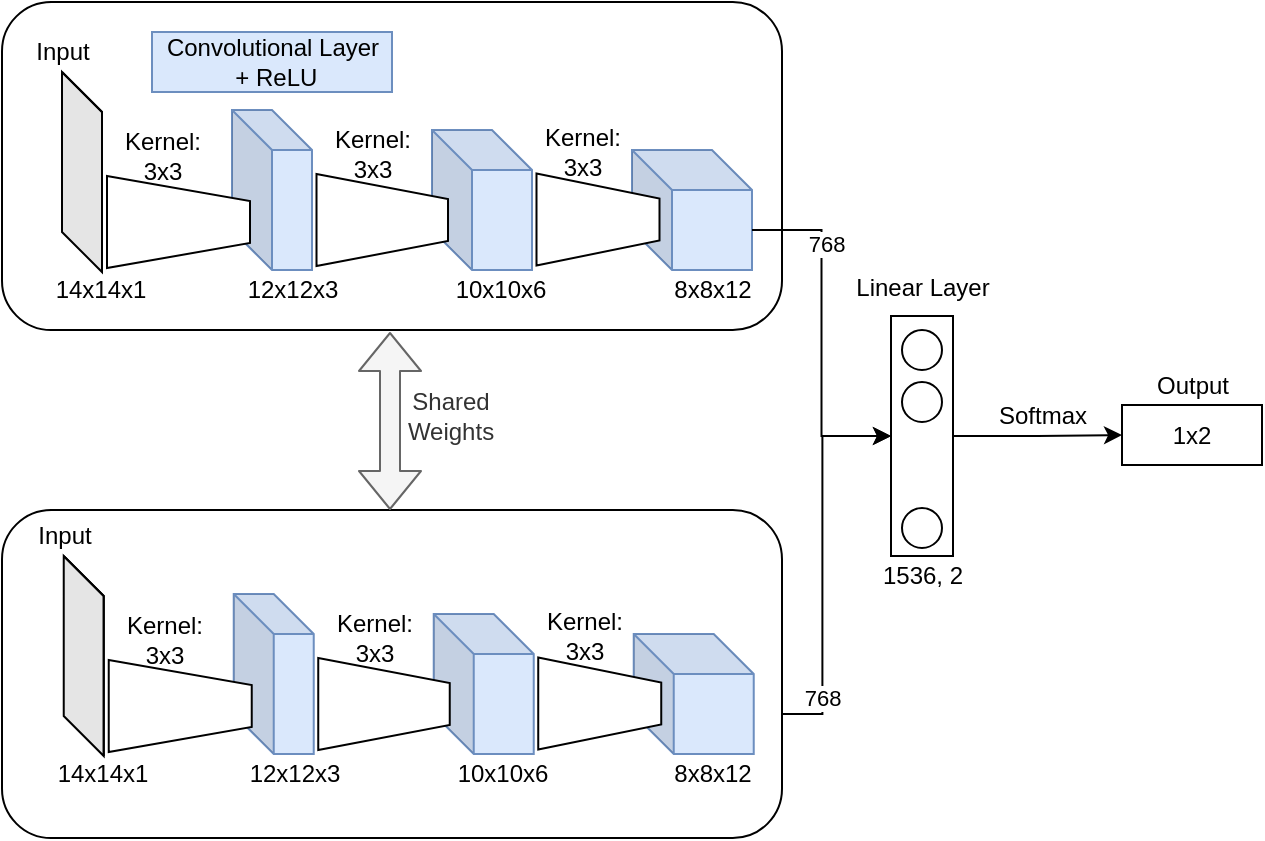 <mxfile version="14.6.12" type="github">
  <diagram id="C3YNlAQz6C7MudfjAMvU" name="Page-1">
    <mxGraphModel dx="735" dy="608" grid="1" gridSize="10" guides="1" tooltips="1" connect="1" arrows="1" fold="1" page="1" pageScale="1" pageWidth="850" pageHeight="1100" math="0" shadow="0">
      <root>
        <mxCell id="0" />
        <mxCell id="1" parent="0" />
        <mxCell id="5aPW1viyWi38KNOtJxgb-57" value="" style="group" parent="1" vertex="1" connectable="0">
          <mxGeometry x="120" y="73" width="390" height="164" as="geometry" />
        </mxCell>
        <mxCell id="5aPW1viyWi38KNOtJxgb-50" value="" style="rounded=1;whiteSpace=wrap;html=1;" parent="5aPW1viyWi38KNOtJxgb-57" vertex="1">
          <mxGeometry width="390" height="164" as="geometry" />
        </mxCell>
        <mxCell id="5aPW1viyWi38KNOtJxgb-1" value="" style="shape=cube;whiteSpace=wrap;html=1;boundedLbl=1;backgroundOutline=1;darkOpacity=0.05;darkOpacity2=0.1;rotation=0;fillColor=#dae8fc;strokeColor=#6c8ebf;" parent="5aPW1viyWi38KNOtJxgb-57" vertex="1">
          <mxGeometry x="115" y="54" width="40" height="80" as="geometry" />
        </mxCell>
        <mxCell id="5aPW1viyWi38KNOtJxgb-2" value="" style="shape=cube;whiteSpace=wrap;html=1;boundedLbl=1;backgroundOutline=1;darkOpacity=0.05;darkOpacity2=0.1;rotation=0;fillColor=#dae8fc;strokeColor=#6c8ebf;" parent="5aPW1viyWi38KNOtJxgb-57" vertex="1">
          <mxGeometry x="215" y="64" width="50" height="70" as="geometry" />
        </mxCell>
        <mxCell id="5aPW1viyWi38KNOtJxgb-3" value="" style="shape=cube;whiteSpace=wrap;html=1;boundedLbl=1;backgroundOutline=1;darkOpacity=0.05;darkOpacity2=0.1;rotation=0;fillColor=#dae8fc;strokeColor=#6c8ebf;" parent="5aPW1viyWi38KNOtJxgb-57" vertex="1">
          <mxGeometry x="315" y="74" width="60" height="60" as="geometry" />
        </mxCell>
        <mxCell id="5aPW1viyWi38KNOtJxgb-4" value="12x12x3" style="text;html=1;align=center;verticalAlign=middle;resizable=0;points=[];autosize=1;strokeColor=none;" parent="5aPW1viyWi38KNOtJxgb-57" vertex="1">
          <mxGeometry x="115" y="134" width="60" height="20" as="geometry" />
        </mxCell>
        <mxCell id="5aPW1viyWi38KNOtJxgb-5" value="10x10x6" style="text;html=1;align=center;verticalAlign=middle;resizable=0;points=[];autosize=1;strokeColor=none;" parent="5aPW1viyWi38KNOtJxgb-57" vertex="1">
          <mxGeometry x="219" y="134" width="60" height="20" as="geometry" />
        </mxCell>
        <mxCell id="5aPW1viyWi38KNOtJxgb-6" value="8x8x12" style="text;html=1;align=center;verticalAlign=middle;resizable=0;points=[];autosize=1;strokeColor=none;" parent="5aPW1viyWi38KNOtJxgb-57" vertex="1">
          <mxGeometry x="330" y="134" width="50" height="20" as="geometry" />
        </mxCell>
        <mxCell id="5aPW1viyWi38KNOtJxgb-7" value="" style="shape=cube;whiteSpace=wrap;html=1;boundedLbl=1;backgroundOutline=1;darkOpacity=0.05;darkOpacity2=0.1;rotation=0;" parent="5aPW1viyWi38KNOtJxgb-57" vertex="1">
          <mxGeometry x="30" y="35" width="20" height="100" as="geometry" />
        </mxCell>
        <mxCell id="5aPW1viyWi38KNOtJxgb-8" value="14x14x1" style="text;html=1;align=center;verticalAlign=middle;resizable=0;points=[];autosize=1;strokeColor=none;" parent="5aPW1viyWi38KNOtJxgb-57" vertex="1">
          <mxGeometry x="19" y="134" width="60" height="20" as="geometry" />
        </mxCell>
        <mxCell id="5aPW1viyWi38KNOtJxgb-9" value="" style="shape=trapezoid;perimeter=trapezoidPerimeter;whiteSpace=wrap;html=1;fixedSize=1;rotation=90;size=12.5;" parent="5aPW1viyWi38KNOtJxgb-57" vertex="1">
          <mxGeometry x="65.25" y="74.25" width="46" height="71.5" as="geometry" />
        </mxCell>
        <mxCell id="5aPW1viyWi38KNOtJxgb-10" value="" style="shape=trapezoid;perimeter=trapezoidPerimeter;whiteSpace=wrap;html=1;fixedSize=1;rotation=90;size=12.5;" parent="5aPW1viyWi38KNOtJxgb-57" vertex="1">
          <mxGeometry x="167.13" y="76.13" width="46" height="65.75" as="geometry" />
        </mxCell>
        <mxCell id="5aPW1viyWi38KNOtJxgb-11" value="" style="shape=trapezoid;perimeter=trapezoidPerimeter;whiteSpace=wrap;html=1;fixedSize=1;rotation=90;size=12.5;" parent="5aPW1viyWi38KNOtJxgb-57" vertex="1">
          <mxGeometry x="275" y="78" width="46" height="61.5" as="geometry" />
        </mxCell>
        <mxCell id="5aPW1viyWi38KNOtJxgb-13" value="Kernel:&lt;br&gt;3x3" style="text;html=1;align=center;verticalAlign=middle;resizable=0;points=[];autosize=1;strokeColor=none;" parent="5aPW1viyWi38KNOtJxgb-57" vertex="1">
          <mxGeometry x="55" y="62" width="50" height="30" as="geometry" />
        </mxCell>
        <mxCell id="5aPW1viyWi38KNOtJxgb-14" value="Kernel:&lt;br&gt;3x3" style="text;html=1;align=center;verticalAlign=middle;resizable=0;points=[];autosize=1;strokeColor=none;" parent="5aPW1viyWi38KNOtJxgb-57" vertex="1">
          <mxGeometry x="160" y="61" width="50" height="30" as="geometry" />
        </mxCell>
        <mxCell id="5aPW1viyWi38KNOtJxgb-15" value="Kernel: &lt;br&gt;3x3" style="text;html=1;align=center;verticalAlign=middle;resizable=0;points=[];autosize=1;strokeColor=none;" parent="5aPW1viyWi38KNOtJxgb-57" vertex="1">
          <mxGeometry x="260" y="60" width="60" height="30" as="geometry" />
        </mxCell>
        <mxCell id="5aPW1viyWi38KNOtJxgb-16" value="Input" style="text;html=1;align=center;verticalAlign=middle;resizable=0;points=[];autosize=1;strokeColor=none;" parent="5aPW1viyWi38KNOtJxgb-57" vertex="1">
          <mxGeometry x="10" y="15" width="40" height="20" as="geometry" />
        </mxCell>
        <mxCell id="5aPW1viyWi38KNOtJxgb-17" value="Convolutional Layer&lt;br&gt;&amp;nbsp;+ ReLU" style="text;html=1;align=center;verticalAlign=middle;resizable=0;points=[];autosize=1;strokeColor=#6c8ebf;fillColor=#dae8fc;" parent="5aPW1viyWi38KNOtJxgb-57" vertex="1">
          <mxGeometry x="75" y="15" width="120" height="30" as="geometry" />
        </mxCell>
        <mxCell id="5aPW1viyWi38KNOtJxgb-44" style="edgeStyle=orthogonalEdgeStyle;rounded=0;orthogonalLoop=1;jettySize=auto;html=1;exitX=0;exitY=0;exitDx=60;exitDy=40;exitPerimeter=0;entryX=0.5;entryY=0;entryDx=0;entryDy=0;" parent="1" source="5aPW1viyWi38KNOtJxgb-3" target="5aPW1viyWi38KNOtJxgb-36" edge="1">
          <mxGeometry relative="1" as="geometry" />
        </mxCell>
        <mxCell id="5aPW1viyWi38KNOtJxgb-47" value="768" style="edgeLabel;html=1;align=center;verticalAlign=middle;resizable=0;points=[];" parent="5aPW1viyWi38KNOtJxgb-44" vertex="1" connectable="0">
          <mxGeometry x="-0.527" y="2" relative="1" as="geometry">
            <mxPoint as="offset" />
          </mxGeometry>
        </mxCell>
        <mxCell id="5aPW1viyWi38KNOtJxgb-45" style="edgeStyle=orthogonalEdgeStyle;rounded=0;orthogonalLoop=1;jettySize=auto;html=1;exitX=0;exitY=0;exitDx=60;exitDy=40;exitPerimeter=0;entryX=0.5;entryY=0;entryDx=0;entryDy=0;" parent="1" source="5aPW1viyWi38KNOtJxgb-22" target="5aPW1viyWi38KNOtJxgb-36" edge="1">
          <mxGeometry relative="1" as="geometry" />
        </mxCell>
        <mxCell id="5aPW1viyWi38KNOtJxgb-46" value="768" style="edgeLabel;html=1;align=center;verticalAlign=middle;resizable=0;points=[];" parent="5aPW1viyWi38KNOtJxgb-45" vertex="1" connectable="0">
          <mxGeometry x="-0.584" relative="1" as="geometry">
            <mxPoint as="offset" />
          </mxGeometry>
        </mxCell>
        <mxCell id="5aPW1viyWi38KNOtJxgb-25" value="8x8x12" style="text;html=1;align=center;verticalAlign=middle;resizable=0;points=[];autosize=1;strokeColor=none;" parent="1" vertex="1">
          <mxGeometry x="450" y="399" width="50" height="20" as="geometry" />
        </mxCell>
        <mxCell id="5aPW1viyWi38KNOtJxgb-49" style="edgeStyle=orthogonalEdgeStyle;rounded=0;orthogonalLoop=1;jettySize=auto;html=1;exitX=0.5;exitY=1;exitDx=0;exitDy=0;entryX=0;entryY=0.5;entryDx=0;entryDy=0;" parent="1" source="5aPW1viyWi38KNOtJxgb-36" target="5aPW1viyWi38KNOtJxgb-42" edge="1">
          <mxGeometry relative="1" as="geometry" />
        </mxCell>
        <mxCell id="5aPW1viyWi38KNOtJxgb-36" value="" style="rounded=0;whiteSpace=wrap;html=1;rotation=-90;" parent="1" vertex="1">
          <mxGeometry x="520" y="274.5" width="120" height="31" as="geometry" />
        </mxCell>
        <mxCell id="5aPW1viyWi38KNOtJxgb-37" value="" style="ellipse;whiteSpace=wrap;html=1;aspect=fixed;" parent="1" vertex="1">
          <mxGeometry x="570" y="237" width="20" height="20" as="geometry" />
        </mxCell>
        <mxCell id="5aPW1viyWi38KNOtJxgb-38" value="" style="ellipse;whiteSpace=wrap;html=1;aspect=fixed;" parent="1" vertex="1">
          <mxGeometry x="570" y="263" width="20" height="20" as="geometry" />
        </mxCell>
        <mxCell id="5aPW1viyWi38KNOtJxgb-39" value="" style="ellipse;whiteSpace=wrap;html=1;aspect=fixed;" parent="1" vertex="1">
          <mxGeometry x="570" y="326" width="20" height="20" as="geometry" />
        </mxCell>
        <mxCell id="5aPW1viyWi38KNOtJxgb-41" value="Linear Layer" style="text;html=1;align=center;verticalAlign=middle;resizable=0;points=[];autosize=1;strokeColor=none;" parent="1" vertex="1">
          <mxGeometry x="540" y="206" width="80" height="20" as="geometry" />
        </mxCell>
        <mxCell id="5aPW1viyWi38KNOtJxgb-42" value="1x2" style="whiteSpace=wrap;html=1;" parent="1" vertex="1">
          <mxGeometry x="680" y="274.5" width="70" height="30" as="geometry" />
        </mxCell>
        <mxCell id="5aPW1viyWi38KNOtJxgb-43" value="Output" style="text;html=1;align=center;verticalAlign=middle;resizable=0;points=[];autosize=1;strokeColor=none;" parent="1" vertex="1">
          <mxGeometry x="690" y="254.5" width="50" height="20" as="geometry" />
        </mxCell>
        <mxCell id="5aPW1viyWi38KNOtJxgb-48" value="1536, 2" style="text;html=1;align=center;verticalAlign=middle;resizable=0;points=[];autosize=1;strokeColor=none;" parent="1" vertex="1">
          <mxGeometry x="550" y="350" width="60" height="20" as="geometry" />
        </mxCell>
        <mxCell id="5aPW1viyWi38KNOtJxgb-56" value="" style="group" parent="1" vertex="1" connectable="0">
          <mxGeometry x="120" y="327" width="390" height="164" as="geometry" />
        </mxCell>
        <mxCell id="5aPW1viyWi38KNOtJxgb-51" value="" style="rounded=1;whiteSpace=wrap;html=1;" parent="5aPW1viyWi38KNOtJxgb-56" vertex="1">
          <mxGeometry width="390" height="164" as="geometry" />
        </mxCell>
        <mxCell id="5aPW1viyWi38KNOtJxgb-20" value="" style="shape=cube;whiteSpace=wrap;html=1;boundedLbl=1;backgroundOutline=1;darkOpacity=0.05;darkOpacity2=0.1;rotation=0;fillColor=#dae8fc;strokeColor=#6c8ebf;" parent="5aPW1viyWi38KNOtJxgb-56" vertex="1">
          <mxGeometry x="115.87" y="42" width="40" height="80" as="geometry" />
        </mxCell>
        <mxCell id="5aPW1viyWi38KNOtJxgb-21" value="" style="shape=cube;whiteSpace=wrap;html=1;boundedLbl=1;backgroundOutline=1;darkOpacity=0.05;darkOpacity2=0.1;rotation=0;fillColor=#dae8fc;strokeColor=#6c8ebf;" parent="5aPW1viyWi38KNOtJxgb-56" vertex="1">
          <mxGeometry x="215.87" y="52" width="50" height="70" as="geometry" />
        </mxCell>
        <mxCell id="5aPW1viyWi38KNOtJxgb-22" value="" style="shape=cube;whiteSpace=wrap;html=1;boundedLbl=1;backgroundOutline=1;darkOpacity=0.05;darkOpacity2=0.1;rotation=0;fillColor=#dae8fc;strokeColor=#6c8ebf;" parent="5aPW1viyWi38KNOtJxgb-56" vertex="1">
          <mxGeometry x="315.87" y="62" width="60" height="60" as="geometry" />
        </mxCell>
        <mxCell id="5aPW1viyWi38KNOtJxgb-23" value="12x12x3" style="text;html=1;align=center;verticalAlign=middle;resizable=0;points=[];autosize=1;strokeColor=none;" parent="5aPW1viyWi38KNOtJxgb-56" vertex="1">
          <mxGeometry x="115.87" y="122" width="60" height="20" as="geometry" />
        </mxCell>
        <mxCell id="5aPW1viyWi38KNOtJxgb-24" value="10x10x6" style="text;html=1;align=center;verticalAlign=middle;resizable=0;points=[];autosize=1;strokeColor=none;" parent="5aPW1viyWi38KNOtJxgb-56" vertex="1">
          <mxGeometry x="219.87" y="122" width="60" height="20" as="geometry" />
        </mxCell>
        <mxCell id="5aPW1viyWi38KNOtJxgb-26" value="" style="shape=cube;whiteSpace=wrap;html=1;boundedLbl=1;backgroundOutline=1;darkOpacity=0.05;darkOpacity2=0.1;rotation=0;" parent="5aPW1viyWi38KNOtJxgb-56" vertex="1">
          <mxGeometry x="30.87" y="23" width="20" height="100" as="geometry" />
        </mxCell>
        <mxCell id="5aPW1viyWi38KNOtJxgb-27" value="14x14x1" style="text;html=1;align=center;verticalAlign=middle;resizable=0;points=[];autosize=1;strokeColor=none;" parent="5aPW1viyWi38KNOtJxgb-56" vertex="1">
          <mxGeometry x="19.87" y="122" width="60" height="20" as="geometry" />
        </mxCell>
        <mxCell id="5aPW1viyWi38KNOtJxgb-28" value="" style="shape=trapezoid;perimeter=trapezoidPerimeter;whiteSpace=wrap;html=1;fixedSize=1;rotation=90;size=12.5;" parent="5aPW1viyWi38KNOtJxgb-56" vertex="1">
          <mxGeometry x="66.12" y="62.25" width="46" height="71.5" as="geometry" />
        </mxCell>
        <mxCell id="5aPW1viyWi38KNOtJxgb-29" value="" style="shape=trapezoid;perimeter=trapezoidPerimeter;whiteSpace=wrap;html=1;fixedSize=1;rotation=90;size=12.5;" parent="5aPW1viyWi38KNOtJxgb-56" vertex="1">
          <mxGeometry x="168" y="64.13" width="46" height="65.75" as="geometry" />
        </mxCell>
        <mxCell id="5aPW1viyWi38KNOtJxgb-30" value="" style="shape=trapezoid;perimeter=trapezoidPerimeter;whiteSpace=wrap;html=1;fixedSize=1;rotation=90;size=12.5;" parent="5aPW1viyWi38KNOtJxgb-56" vertex="1">
          <mxGeometry x="275.87" y="66" width="46" height="61.5" as="geometry" />
        </mxCell>
        <mxCell id="5aPW1viyWi38KNOtJxgb-31" value="Kernel:&lt;br&gt;3x3" style="text;html=1;align=center;verticalAlign=middle;resizable=0;points=[];autosize=1;strokeColor=none;" parent="5aPW1viyWi38KNOtJxgb-56" vertex="1">
          <mxGeometry x="55.87" y="50" width="50" height="30" as="geometry" />
        </mxCell>
        <mxCell id="5aPW1viyWi38KNOtJxgb-32" value="Kernel:&lt;br&gt;3x3" style="text;html=1;align=center;verticalAlign=middle;resizable=0;points=[];autosize=1;strokeColor=none;" parent="5aPW1viyWi38KNOtJxgb-56" vertex="1">
          <mxGeometry x="160.87" y="49" width="50" height="30" as="geometry" />
        </mxCell>
        <mxCell id="5aPW1viyWi38KNOtJxgb-33" value="Kernel: &lt;br&gt;3x3" style="text;html=1;align=center;verticalAlign=middle;resizable=0;points=[];autosize=1;strokeColor=none;" parent="5aPW1viyWi38KNOtJxgb-56" vertex="1">
          <mxGeometry x="260.87" y="48" width="60" height="30" as="geometry" />
        </mxCell>
        <mxCell id="5aPW1viyWi38KNOtJxgb-34" value="Input" style="text;html=1;align=center;verticalAlign=middle;resizable=0;points=[];autosize=1;strokeColor=none;" parent="5aPW1viyWi38KNOtJxgb-56" vertex="1">
          <mxGeometry x="10.87" y="3" width="40" height="20" as="geometry" />
        </mxCell>
        <mxCell id="JZIhXF4IHwPJwSSvWrZi-1" value="8x8x12" style="text;html=1;align=center;verticalAlign=middle;resizable=0;points=[];autosize=1;strokeColor=none;" parent="5aPW1viyWi38KNOtJxgb-56" vertex="1">
          <mxGeometry x="330" y="122" width="50" height="20" as="geometry" />
        </mxCell>
        <mxCell id="5aPW1viyWi38KNOtJxgb-59" value="" style="shape=flexArrow;endArrow=classic;startArrow=classic;html=1;fillColor=#f5f5f5;strokeColor=#666666;" parent="1" edge="1">
          <mxGeometry width="100" height="100" relative="1" as="geometry">
            <mxPoint x="314" y="327" as="sourcePoint" />
            <mxPoint x="314" y="238" as="targetPoint" />
          </mxGeometry>
        </mxCell>
        <mxCell id="5aPW1viyWi38KNOtJxgb-61" value="Shared &lt;br&gt;Weights" style="text;html=1;align=center;verticalAlign=middle;resizable=0;points=[];autosize=1;fontColor=#333333;" parent="1" vertex="1">
          <mxGeometry x="314" y="265" width="60" height="30" as="geometry" />
        </mxCell>
        <mxCell id="kPxoT16h24jbZZqJ1zVq-1" value="Softmax" style="text;html=1;align=center;verticalAlign=middle;resizable=0;points=[];autosize=1;strokeColor=none;" vertex="1" parent="1">
          <mxGeometry x="610" y="270" width="60" height="20" as="geometry" />
        </mxCell>
      </root>
    </mxGraphModel>
  </diagram>
</mxfile>
